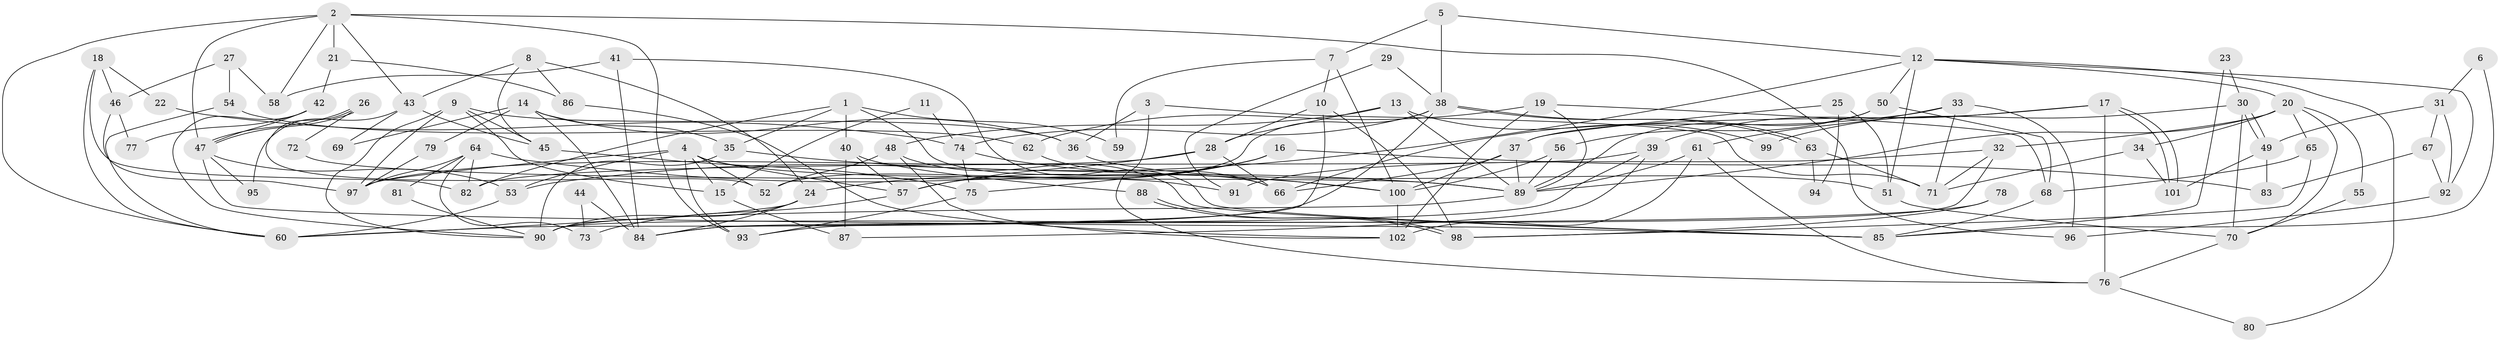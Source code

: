 // Generated by graph-tools (version 1.1) at 2025/15/03/09/25 04:15:10]
// undirected, 102 vertices, 204 edges
graph export_dot {
graph [start="1"]
  node [color=gray90,style=filled];
  1;
  2;
  3;
  4;
  5;
  6;
  7;
  8;
  9;
  10;
  11;
  12;
  13;
  14;
  15;
  16;
  17;
  18;
  19;
  20;
  21;
  22;
  23;
  24;
  25;
  26;
  27;
  28;
  29;
  30;
  31;
  32;
  33;
  34;
  35;
  36;
  37;
  38;
  39;
  40;
  41;
  42;
  43;
  44;
  45;
  46;
  47;
  48;
  49;
  50;
  51;
  52;
  53;
  54;
  55;
  56;
  57;
  58;
  59;
  60;
  61;
  62;
  63;
  64;
  65;
  66;
  67;
  68;
  69;
  70;
  71;
  72;
  73;
  74;
  75;
  76;
  77;
  78;
  79;
  80;
  81;
  82;
  83;
  84;
  85;
  86;
  87;
  88;
  89;
  90;
  91;
  92;
  93;
  94;
  95;
  96;
  97;
  98;
  99;
  100;
  101;
  102;
  1 -- 66;
  1 -- 82;
  1 -- 35;
  1 -- 40;
  1 -- 59;
  2 -- 93;
  2 -- 47;
  2 -- 21;
  2 -- 43;
  2 -- 58;
  2 -- 60;
  2 -- 96;
  3 -- 76;
  3 -- 36;
  3 -- 71;
  4 -- 53;
  4 -- 52;
  4 -- 15;
  4 -- 57;
  4 -- 91;
  4 -- 93;
  4 -- 97;
  5 -- 7;
  5 -- 38;
  5 -- 12;
  6 -- 85;
  6 -- 31;
  7 -- 10;
  7 -- 100;
  7 -- 59;
  8 -- 43;
  8 -- 86;
  8 -- 24;
  8 -- 45;
  9 -- 97;
  9 -- 45;
  9 -- 15;
  9 -- 36;
  9 -- 90;
  10 -- 84;
  10 -- 98;
  10 -- 28;
  11 -- 15;
  11 -- 74;
  12 -- 20;
  12 -- 50;
  12 -- 51;
  12 -- 53;
  12 -- 80;
  12 -- 92;
  13 -- 89;
  13 -- 28;
  13 -- 48;
  13 -- 99;
  14 -- 35;
  14 -- 84;
  14 -- 36;
  14 -- 69;
  14 -- 79;
  15 -- 87;
  16 -- 57;
  16 -- 24;
  16 -- 75;
  16 -- 83;
  17 -- 101;
  17 -- 101;
  17 -- 39;
  17 -- 37;
  17 -- 76;
  18 -- 46;
  18 -- 60;
  18 -- 22;
  18 -- 82;
  19 -- 68;
  19 -- 89;
  19 -- 62;
  19 -- 102;
  20 -- 34;
  20 -- 89;
  20 -- 32;
  20 -- 55;
  20 -- 65;
  20 -- 70;
  21 -- 42;
  21 -- 86;
  22 -- 74;
  23 -- 85;
  23 -- 30;
  24 -- 90;
  24 -- 60;
  24 -- 84;
  25 -- 37;
  25 -- 51;
  25 -- 94;
  26 -- 47;
  26 -- 47;
  26 -- 52;
  26 -- 72;
  27 -- 58;
  27 -- 54;
  27 -- 46;
  28 -- 66;
  28 -- 57;
  28 -- 97;
  29 -- 91;
  29 -- 38;
  30 -- 49;
  30 -- 49;
  30 -- 70;
  30 -- 99;
  31 -- 67;
  31 -- 92;
  31 -- 49;
  32 -- 90;
  32 -- 71;
  32 -- 91;
  33 -- 71;
  33 -- 61;
  33 -- 66;
  33 -- 96;
  34 -- 101;
  34 -- 71;
  35 -- 90;
  35 -- 100;
  36 -- 51;
  37 -- 100;
  37 -- 66;
  37 -- 89;
  38 -- 60;
  38 -- 63;
  38 -- 63;
  38 -- 52;
  38 -- 74;
  39 -- 87;
  39 -- 82;
  39 -- 84;
  40 -- 57;
  40 -- 87;
  40 -- 88;
  41 -- 85;
  41 -- 84;
  41 -- 58;
  42 -- 47;
  42 -- 90;
  42 -- 77;
  43 -- 45;
  43 -- 69;
  43 -- 95;
  44 -- 73;
  44 -- 84;
  45 -- 75;
  46 -- 97;
  46 -- 77;
  47 -- 53;
  47 -- 85;
  47 -- 95;
  48 -- 102;
  48 -- 52;
  48 -- 85;
  49 -- 83;
  49 -- 101;
  50 -- 89;
  50 -- 56;
  50 -- 68;
  51 -- 70;
  53 -- 60;
  54 -- 60;
  54 -- 62;
  55 -- 70;
  56 -- 89;
  56 -- 100;
  57 -- 73;
  61 -- 102;
  61 -- 76;
  61 -- 89;
  62 -- 66;
  63 -- 71;
  63 -- 94;
  64 -- 97;
  64 -- 89;
  64 -- 73;
  64 -- 81;
  64 -- 82;
  65 -- 68;
  65 -- 98;
  67 -- 92;
  67 -- 83;
  68 -- 85;
  70 -- 76;
  72 -- 89;
  74 -- 100;
  74 -- 75;
  75 -- 93;
  76 -- 80;
  78 -- 93;
  78 -- 98;
  79 -- 97;
  81 -- 90;
  86 -- 102;
  88 -- 98;
  88 -- 98;
  89 -- 90;
  92 -- 96;
  100 -- 102;
}
